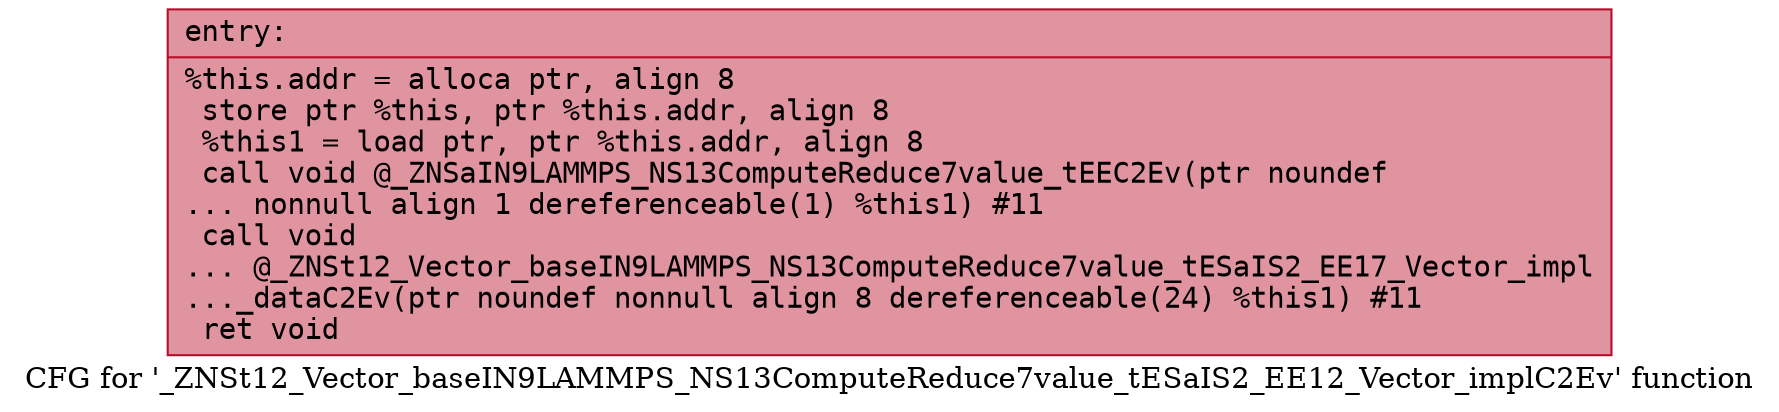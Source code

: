 digraph "CFG for '_ZNSt12_Vector_baseIN9LAMMPS_NS13ComputeReduce7value_tESaIS2_EE12_Vector_implC2Ev' function" {
	label="CFG for '_ZNSt12_Vector_baseIN9LAMMPS_NS13ComputeReduce7value_tESaIS2_EE12_Vector_implC2Ev' function";

	Node0x5591402a34e0 [shape=record,color="#b70d28ff", style=filled, fillcolor="#b70d2870" fontname="Courier",label="{entry:\l|  %this.addr = alloca ptr, align 8\l  store ptr %this, ptr %this.addr, align 8\l  %this1 = load ptr, ptr %this.addr, align 8\l  call void @_ZNSaIN9LAMMPS_NS13ComputeReduce7value_tEEC2Ev(ptr noundef\l... nonnull align 1 dereferenceable(1) %this1) #11\l  call void\l... @_ZNSt12_Vector_baseIN9LAMMPS_NS13ComputeReduce7value_tESaIS2_EE17_Vector_impl\l..._dataC2Ev(ptr noundef nonnull align 8 dereferenceable(24) %this1) #11\l  ret void\l}"];
}
